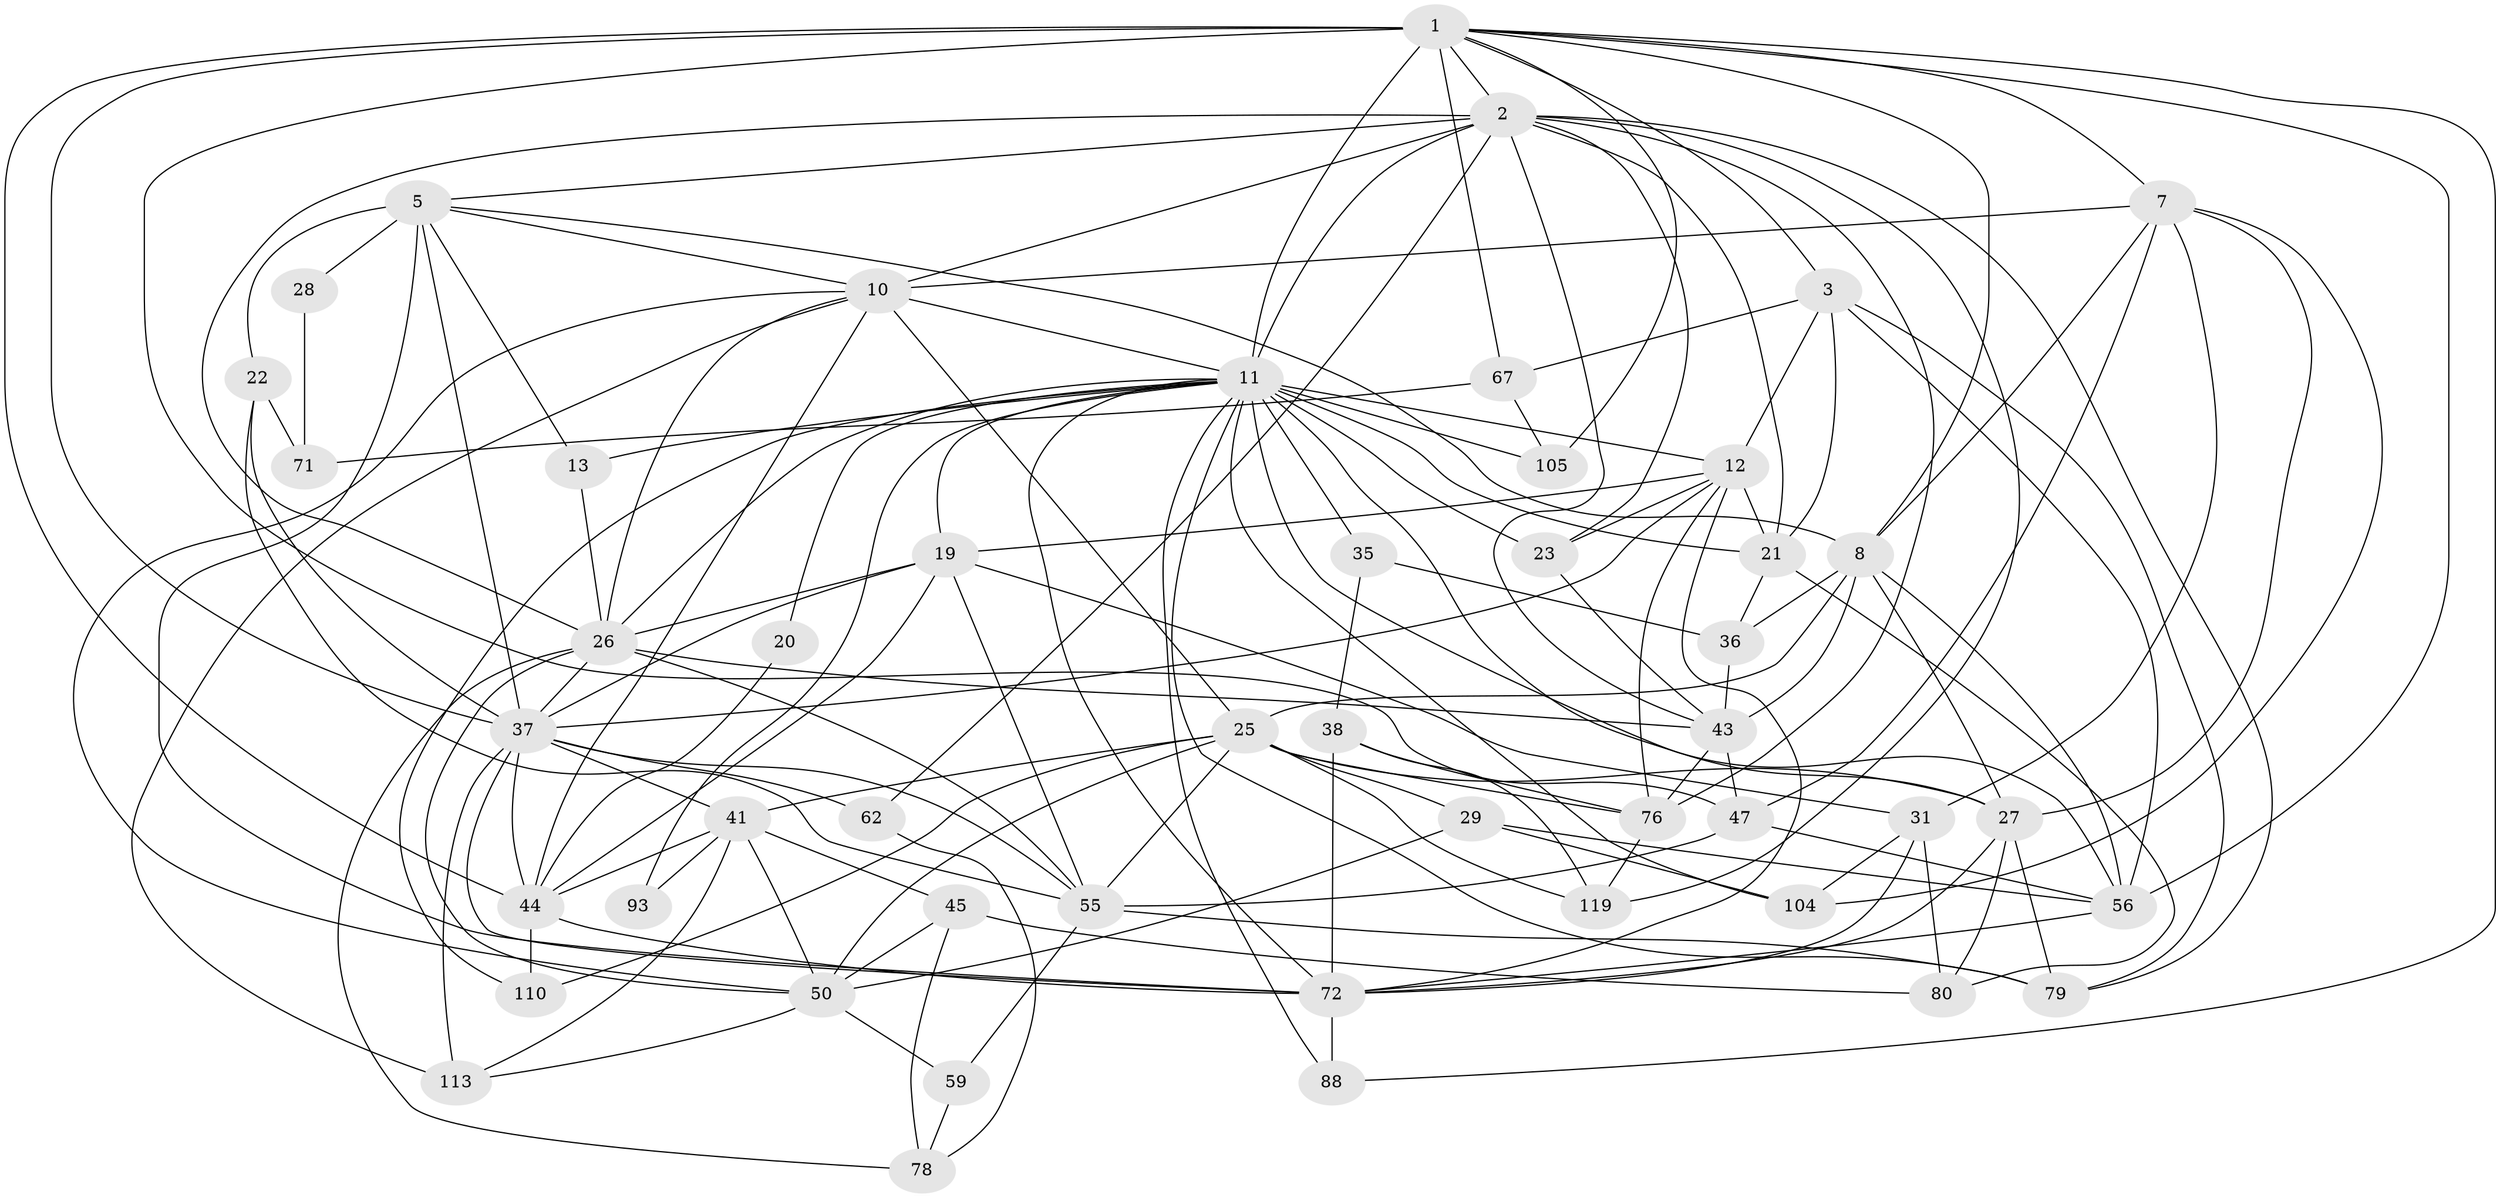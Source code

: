 // original degree distribution, {4: 0.31451612903225806, 6: 0.06451612903225806, 5: 0.1693548387096774, 8: 0.024193548387096774, 7: 0.04032258064516129, 3: 0.25806451612903225, 2: 0.12903225806451613}
// Generated by graph-tools (version 1.1) at 2025/18/03/04/25 18:18:46]
// undirected, 49 vertices, 148 edges
graph export_dot {
graph [start="1"]
  node [color=gray90,style=filled];
  1 [super="+4+6"];
  2 [super="+9+24+16"];
  3;
  5 [super="+97+30"];
  7 [super="+17+74+54"];
  8 [super="+107"];
  10 [super="+14+61+100"];
  11 [super="+60+84+116+124+42+58+51+34"];
  12 [super="+83"];
  13 [super="+33"];
  19 [super="+85+65"];
  20;
  21 [super="+81"];
  22;
  23 [super="+52"];
  25 [super="+57+68"];
  26 [super="+63+94"];
  27 [super="+39+66"];
  28;
  29 [super="+53"];
  31 [super="+32+98"];
  35;
  36 [super="+106"];
  37 [super="+46+49"];
  38 [super="+90"];
  41 [super="+86+64+48"];
  43 [super="+87"];
  44 [super="+70+103"];
  45 [super="+115"];
  47;
  50;
  55 [super="+69+120"];
  56 [super="+109"];
  59;
  62 [super="+77"];
  67;
  71;
  72 [super="+73+89"];
  76 [super="+118+111"];
  78;
  79 [super="+99"];
  80;
  88;
  93;
  104;
  105;
  110;
  113;
  119;
  1 -- 105;
  1 -- 37;
  1 -- 3;
  1 -- 7;
  1 -- 56;
  1 -- 88;
  1 -- 2;
  1 -- 67;
  1 -- 8;
  1 -- 11 [weight=3];
  1 -- 44 [weight=2];
  1 -- 47;
  2 -- 76 [weight=2];
  2 -- 62;
  2 -- 79;
  2 -- 119;
  2 -- 26;
  2 -- 43;
  2 -- 5 [weight=2];
  2 -- 21;
  2 -- 11 [weight=3];
  2 -- 23;
  2 -- 10;
  3 -- 56;
  3 -- 21;
  3 -- 67;
  3 -- 79;
  3 -- 12;
  5 -- 22;
  5 -- 8;
  5 -- 10;
  5 -- 28;
  5 -- 72 [weight=3];
  5 -- 13;
  5 -- 37;
  7 -- 10 [weight=2];
  7 -- 104;
  7 -- 47;
  7 -- 31;
  7 -- 8;
  7 -- 27;
  8 -- 43 [weight=2];
  8 -- 36;
  8 -- 27;
  8 -- 56;
  8 -- 25;
  10 -- 113;
  10 -- 50;
  10 -- 26;
  10 -- 44;
  10 -- 25;
  10 -- 11;
  11 -- 19 [weight=2];
  11 -- 104;
  11 -- 88;
  11 -- 105;
  11 -- 13;
  11 -- 72 [weight=2];
  11 -- 56;
  11 -- 79;
  11 -- 21;
  11 -- 110;
  11 -- 35;
  11 -- 20;
  11 -- 23 [weight=2];
  11 -- 12 [weight=2];
  11 -- 26;
  11 -- 27;
  11 -- 93;
  12 -- 72;
  12 -- 76;
  12 -- 21;
  12 -- 19;
  12 -- 23;
  12 -- 37;
  13 -- 26;
  19 -- 44;
  19 -- 31;
  19 -- 26;
  19 -- 37;
  19 -- 55;
  20 -- 44;
  21 -- 80;
  21 -- 36;
  22 -- 55;
  22 -- 71;
  22 -- 37;
  23 -- 43;
  25 -- 41 [weight=2];
  25 -- 55;
  25 -- 50;
  25 -- 27;
  25 -- 76;
  25 -- 110;
  25 -- 119;
  25 -- 29;
  26 -- 55 [weight=2];
  26 -- 50;
  26 -- 37;
  26 -- 78;
  26 -- 43;
  27 -- 80;
  27 -- 79;
  27 -- 72;
  28 -- 71;
  29 -- 104;
  29 -- 50;
  29 -- 56;
  31 -- 104;
  31 -- 72 [weight=2];
  31 -- 80;
  35 -- 36;
  35 -- 38;
  36 -- 43;
  37 -- 113;
  37 -- 44 [weight=2];
  37 -- 41 [weight=2];
  37 -- 55;
  37 -- 62;
  37 -- 72;
  38 -- 76;
  38 -- 72;
  38 -- 119;
  41 -- 113;
  41 -- 50;
  41 -- 45;
  41 -- 93;
  41 -- 44;
  43 -- 47;
  43 -- 76;
  44 -- 72;
  44 -- 110;
  45 -- 78;
  45 -- 80;
  45 -- 50;
  47 -- 55;
  47 -- 56;
  50 -- 59;
  50 -- 113;
  55 -- 59;
  55 -- 79;
  56 -- 72;
  59 -- 78;
  62 -- 78;
  67 -- 105;
  67 -- 71;
  72 -- 88;
  76 -- 119;
}
